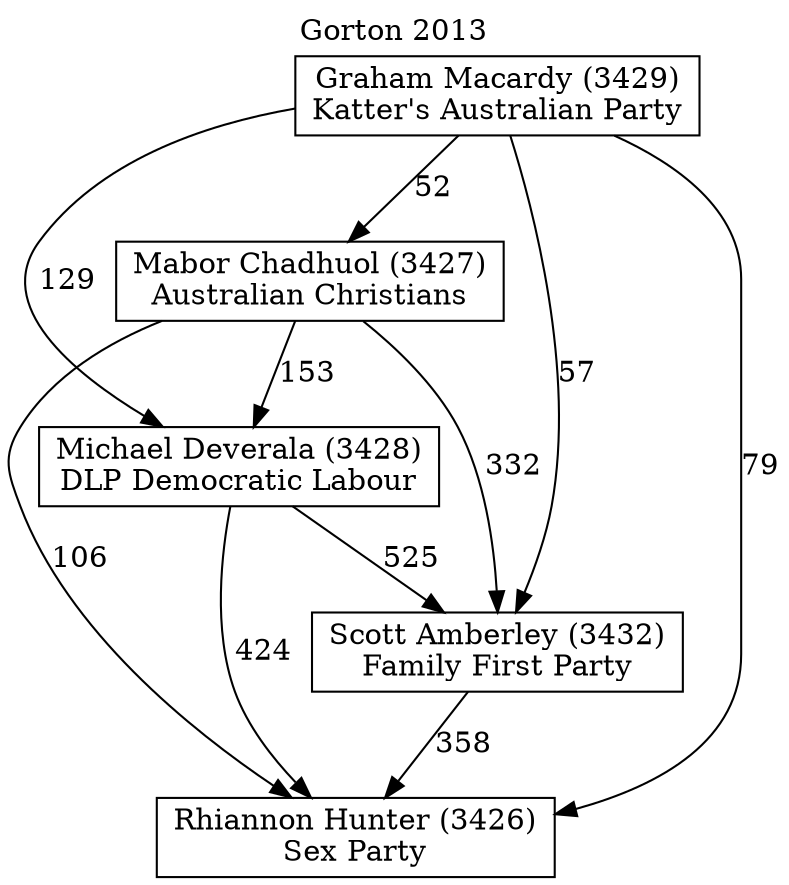 // House preference flow
digraph "Rhiannon Hunter (3426)_Gorton_2013" {
	graph [label="Gorton 2013" labelloc=t mclimit=2]
	node [shape=box]
	"Rhiannon Hunter (3426)" [label="Rhiannon Hunter (3426)
Sex Party"]
	"Scott Amberley (3432)" [label="Scott Amberley (3432)
Family First Party"]
	"Michael Deverala (3428)" [label="Michael Deverala (3428)
DLP Democratic Labour"]
	"Mabor Chadhuol (3427)" [label="Mabor Chadhuol (3427)
Australian Christians"]
	"Graham Macardy (3429)" [label="Graham Macardy (3429)
Katter's Australian Party"]
	"Scott Amberley (3432)" -> "Rhiannon Hunter (3426)" [label=358]
	"Michael Deverala (3428)" -> "Scott Amberley (3432)" [label=525]
	"Mabor Chadhuol (3427)" -> "Michael Deverala (3428)" [label=153]
	"Graham Macardy (3429)" -> "Mabor Chadhuol (3427)" [label=52]
	"Michael Deverala (3428)" -> "Rhiannon Hunter (3426)" [label=424]
	"Mabor Chadhuol (3427)" -> "Rhiannon Hunter (3426)" [label=106]
	"Graham Macardy (3429)" -> "Rhiannon Hunter (3426)" [label=79]
	"Graham Macardy (3429)" -> "Michael Deverala (3428)" [label=129]
	"Mabor Chadhuol (3427)" -> "Scott Amberley (3432)" [label=332]
	"Graham Macardy (3429)" -> "Scott Amberley (3432)" [label=57]
}
